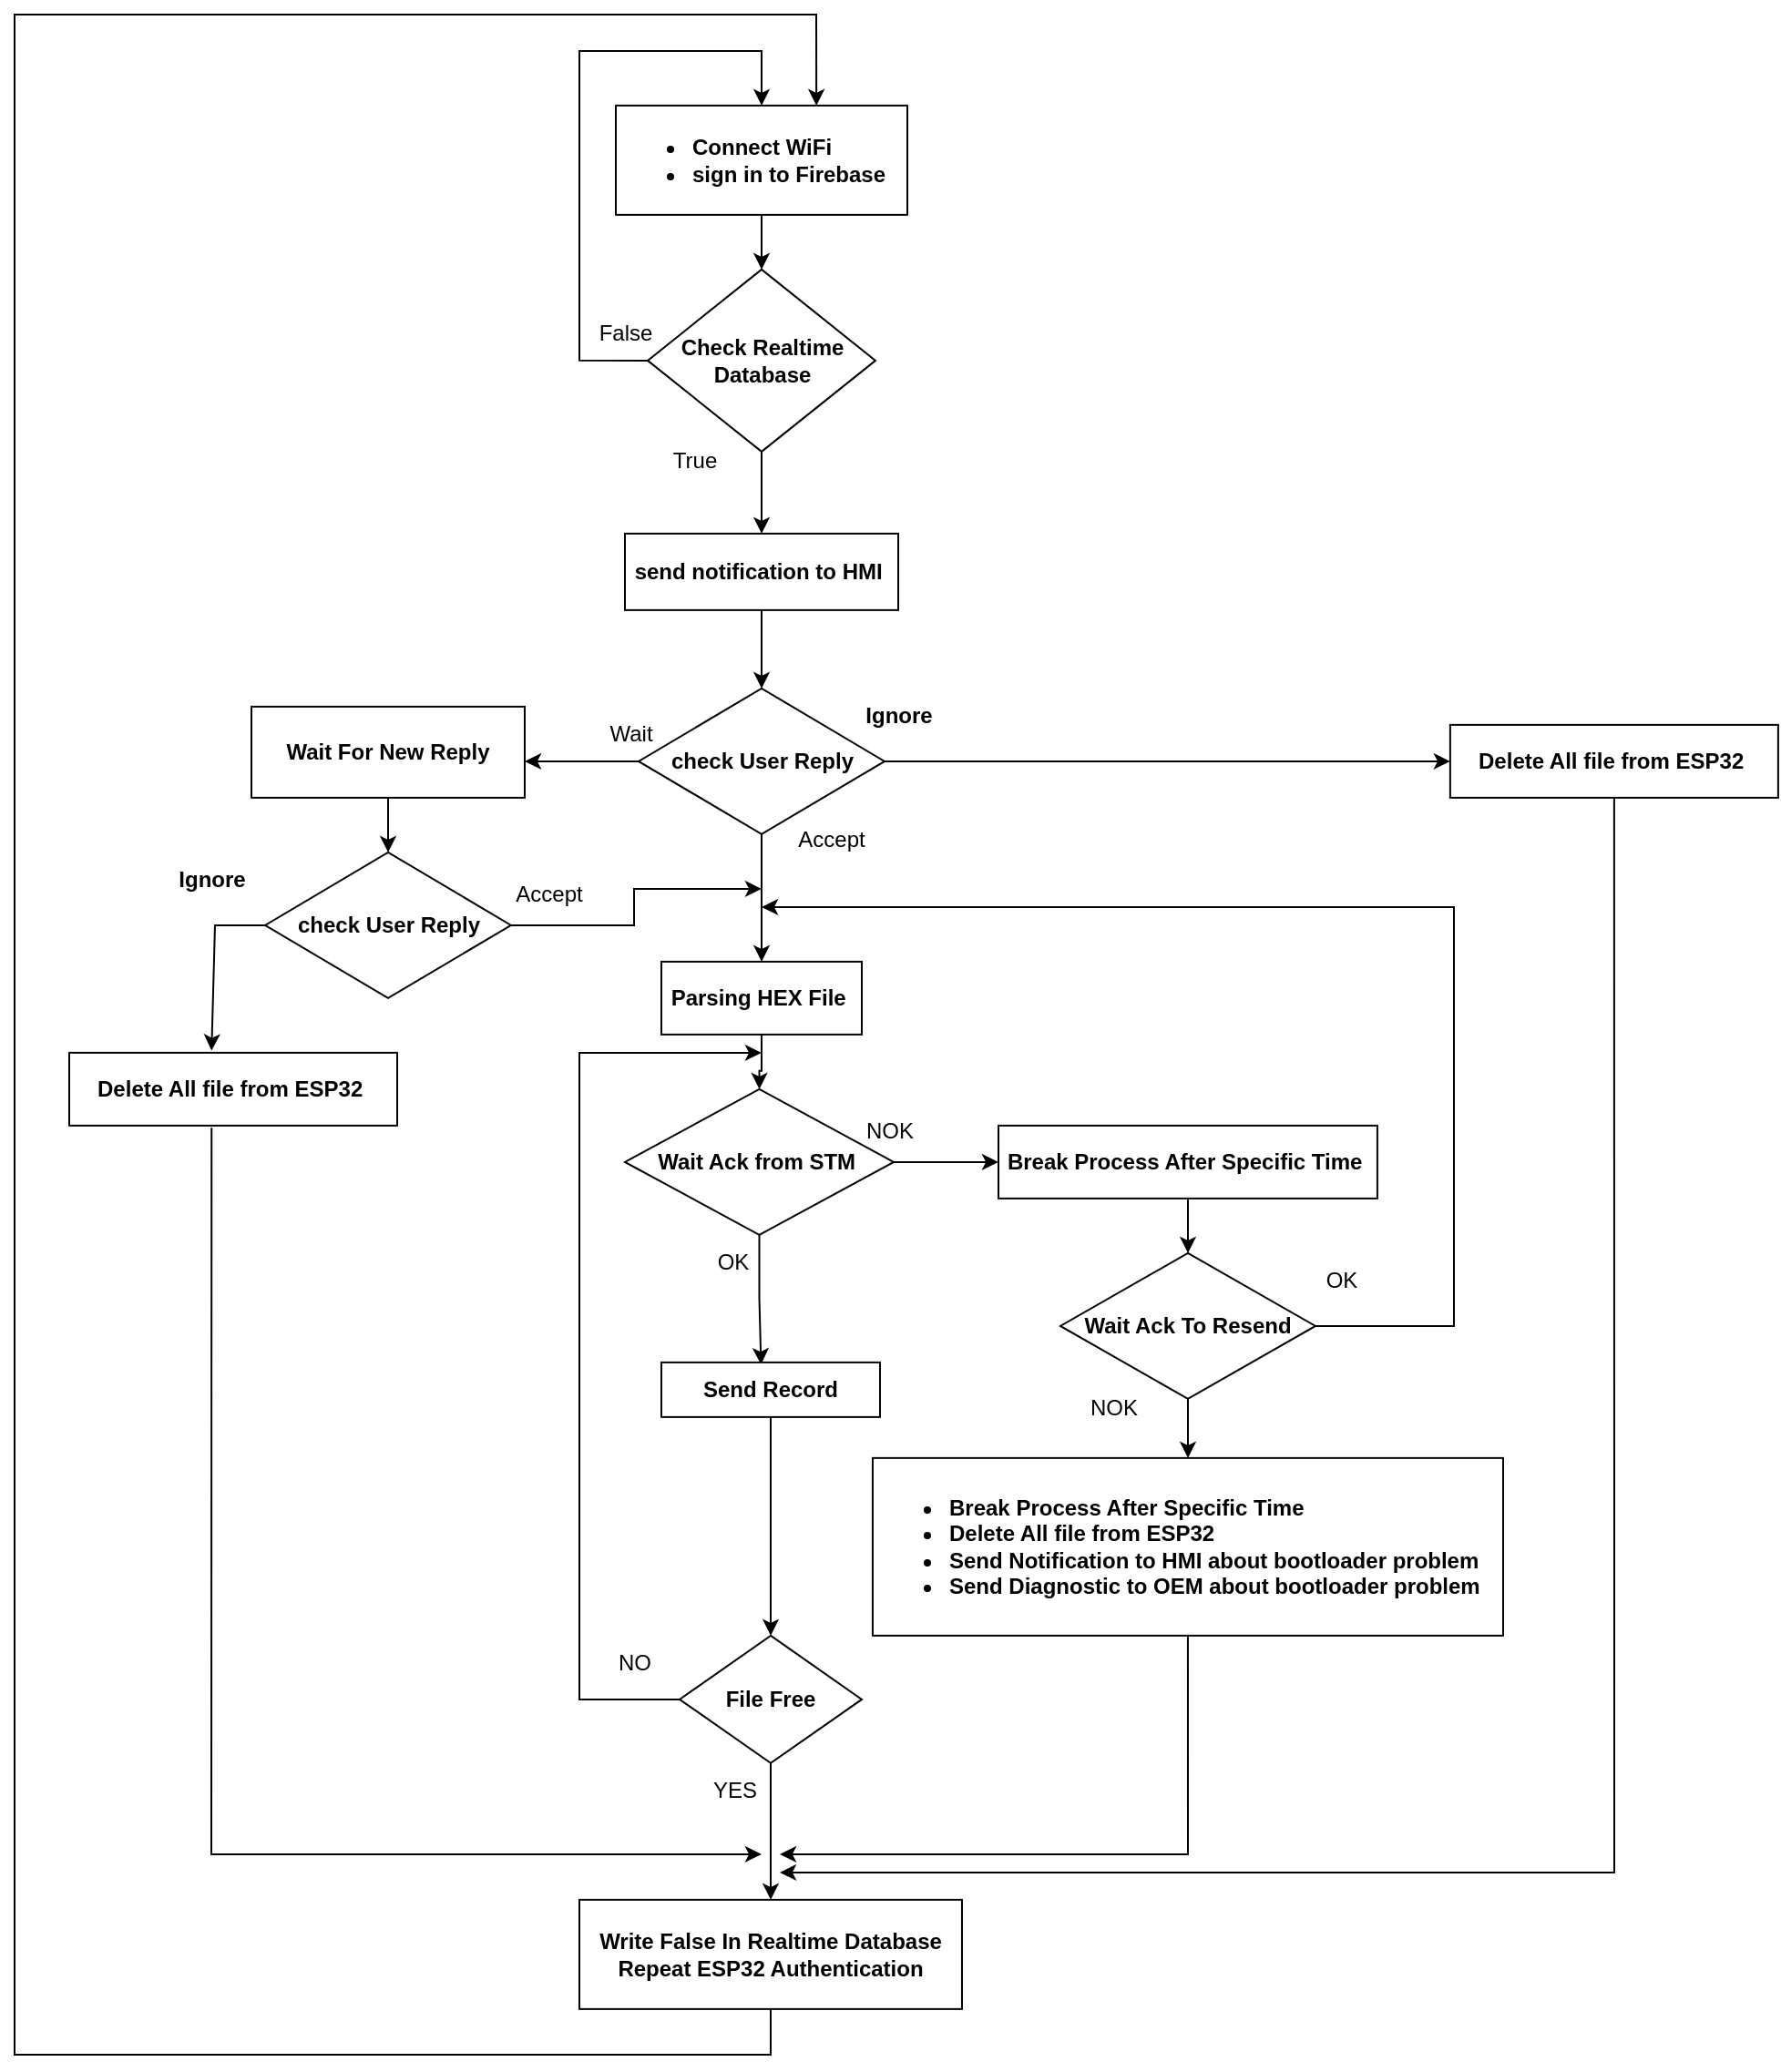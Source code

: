<mxfile version="21.2.8" type="device">
  <diagram id="C5RBs43oDa-KdzZeNtuy" name="Page-1">
    <mxGraphModel dx="1951" dy="1021" grid="1" gridSize="10" guides="1" tooltips="1" connect="1" arrows="1" fold="1" page="1" pageScale="1" pageWidth="827" pageHeight="1169" math="0" shadow="0">
      <root>
        <mxCell id="WIyWlLk6GJQsqaUBKTNV-0" />
        <mxCell id="WIyWlLk6GJQsqaUBKTNV-1" parent="WIyWlLk6GJQsqaUBKTNV-0" />
        <mxCell id="wDJ2rHYCWXNAn5WGUKju-63" value="&lt;ul&gt;&lt;li&gt;&lt;b&gt;Connect WiFi&amp;nbsp;&lt;/b&gt;&lt;/li&gt;&lt;li&gt;&lt;b&gt;sign in to Firebase&amp;nbsp;&lt;/b&gt;&lt;/li&gt;&lt;/ul&gt;" style="rounded=0;whiteSpace=wrap;html=1;align=left;" vertex="1" parent="WIyWlLk6GJQsqaUBKTNV-1">
          <mxGeometry x="570" y="169.94" width="160" height="60" as="geometry" />
        </mxCell>
        <mxCell id="wDJ2rHYCWXNAn5WGUKju-64" style="edgeStyle=orthogonalEdgeStyle;rounded=0;orthogonalLoop=1;jettySize=auto;html=1;entryX=0.5;entryY=0;entryDx=0;entryDy=0;exitX=0;exitY=0.5;exitDx=0;exitDy=0;" edge="1" parent="WIyWlLk6GJQsqaUBKTNV-1" source="wDJ2rHYCWXNAn5WGUKju-66" target="wDJ2rHYCWXNAn5WGUKju-63">
          <mxGeometry relative="1" as="geometry">
            <Array as="points">
              <mxPoint x="550" y="309.94" />
              <mxPoint x="550" y="139.94" />
              <mxPoint x="650" y="139.94" />
            </Array>
          </mxGeometry>
        </mxCell>
        <mxCell id="wDJ2rHYCWXNAn5WGUKju-130" value="" style="edgeStyle=orthogonalEdgeStyle;rounded=0;orthogonalLoop=1;jettySize=auto;html=1;" edge="1" parent="WIyWlLk6GJQsqaUBKTNV-1" source="wDJ2rHYCWXNAn5WGUKju-66" target="wDJ2rHYCWXNAn5WGUKju-69">
          <mxGeometry relative="1" as="geometry" />
        </mxCell>
        <mxCell id="wDJ2rHYCWXNAn5WGUKju-66" value="&lt;b&gt;Check Realtime Database&lt;/b&gt;" style="rhombus;whiteSpace=wrap;html=1;" vertex="1" parent="WIyWlLk6GJQsqaUBKTNV-1">
          <mxGeometry x="587.5" y="259.94" width="125" height="100" as="geometry" />
        </mxCell>
        <mxCell id="wDJ2rHYCWXNAn5WGUKju-67" value="False" style="text;html=1;align=center;verticalAlign=middle;resizable=0;points=[];autosize=1;strokeColor=none;fillColor=none;" vertex="1" parent="WIyWlLk6GJQsqaUBKTNV-1">
          <mxGeometry x="549.99" y="279.94" width="50" height="30" as="geometry" />
        </mxCell>
        <mxCell id="wDJ2rHYCWXNAn5WGUKju-68" value="" style="edgeStyle=orthogonalEdgeStyle;rounded=0;orthogonalLoop=1;jettySize=auto;html=1;" edge="1" parent="WIyWlLk6GJQsqaUBKTNV-1" source="wDJ2rHYCWXNAn5WGUKju-69" target="wDJ2rHYCWXNAn5WGUKju-72">
          <mxGeometry relative="1" as="geometry" />
        </mxCell>
        <mxCell id="wDJ2rHYCWXNAn5WGUKju-69" value="&lt;b&gt;send notification to HMI&amp;nbsp;&lt;/b&gt;" style="rounded=0;whiteSpace=wrap;html=1;" vertex="1" parent="WIyWlLk6GJQsqaUBKTNV-1">
          <mxGeometry x="575" y="404.94" width="150" height="42" as="geometry" />
        </mxCell>
        <mxCell id="wDJ2rHYCWXNAn5WGUKju-70" value="" style="edgeStyle=orthogonalEdgeStyle;rounded=0;orthogonalLoop=1;jettySize=auto;html=1;" edge="1" parent="WIyWlLk6GJQsqaUBKTNV-1" source="wDJ2rHYCWXNAn5WGUKju-72" target="wDJ2rHYCWXNAn5WGUKju-95">
          <mxGeometry relative="1" as="geometry" />
        </mxCell>
        <mxCell id="wDJ2rHYCWXNAn5WGUKju-71" value="" style="edgeStyle=orthogonalEdgeStyle;rounded=0;orthogonalLoop=1;jettySize=auto;html=1;" edge="1" parent="WIyWlLk6GJQsqaUBKTNV-1" source="wDJ2rHYCWXNAn5WGUKju-72" target="wDJ2rHYCWXNAn5WGUKju-106">
          <mxGeometry relative="1" as="geometry" />
        </mxCell>
        <mxCell id="wDJ2rHYCWXNAn5WGUKju-72" value="&lt;b&gt;check User Reply&lt;/b&gt;" style="rhombus;whiteSpace=wrap;html=1;" vertex="1" parent="WIyWlLk6GJQsqaUBKTNV-1">
          <mxGeometry x="582.5" y="489.94" width="135" height="80" as="geometry" />
        </mxCell>
        <mxCell id="wDJ2rHYCWXNAn5WGUKju-73" value="True" style="text;html=1;align=center;verticalAlign=middle;resizable=0;points=[];autosize=1;strokeColor=none;fillColor=none;" vertex="1" parent="WIyWlLk6GJQsqaUBKTNV-1">
          <mxGeometry x="587.5" y="349.94" width="50" height="30" as="geometry" />
        </mxCell>
        <mxCell id="wDJ2rHYCWXNAn5WGUKju-74" value="Wait" style="text;html=1;align=center;verticalAlign=middle;resizable=0;points=[];autosize=1;strokeColor=none;fillColor=none;" vertex="1" parent="WIyWlLk6GJQsqaUBKTNV-1">
          <mxGeometry x="552.5" y="499.94" width="50" height="30" as="geometry" />
        </mxCell>
        <mxCell id="wDJ2rHYCWXNAn5WGUKju-75" value="" style="edgeStyle=orthogonalEdgeStyle;rounded=0;orthogonalLoop=1;jettySize=auto;html=1;" edge="1" parent="WIyWlLk6GJQsqaUBKTNV-1" target="wDJ2rHYCWXNAn5WGUKju-90">
          <mxGeometry relative="1" as="geometry">
            <mxPoint x="1090" y="350" as="sourcePoint" />
          </mxGeometry>
        </mxCell>
        <mxCell id="wDJ2rHYCWXNAn5WGUKju-77" value="Accept" style="text;html=1;align=center;verticalAlign=middle;resizable=0;points=[];autosize=1;strokeColor=none;fillColor=none;" vertex="1" parent="WIyWlLk6GJQsqaUBKTNV-1">
          <mxGeometry x="657.5" y="557.94" width="60" height="30" as="geometry" />
        </mxCell>
        <mxCell id="wDJ2rHYCWXNAn5WGUKju-78" style="edgeStyle=orthogonalEdgeStyle;rounded=0;orthogonalLoop=1;jettySize=auto;html=1;entryX=0.456;entryY=0.039;entryDx=0;entryDy=0;entryPerimeter=0;" edge="1" parent="WIyWlLk6GJQsqaUBKTNV-1" source="wDJ2rHYCWXNAn5WGUKju-80" target="wDJ2rHYCWXNAn5WGUKju-88">
          <mxGeometry relative="1" as="geometry" />
        </mxCell>
        <mxCell id="wDJ2rHYCWXNAn5WGUKju-79" value="" style="edgeStyle=orthogonalEdgeStyle;rounded=0;orthogonalLoop=1;jettySize=auto;html=1;entryX=0;entryY=0.5;entryDx=0;entryDy=0;" edge="1" parent="WIyWlLk6GJQsqaUBKTNV-1" source="wDJ2rHYCWXNAn5WGUKju-80" target="wDJ2rHYCWXNAn5WGUKju-110">
          <mxGeometry relative="1" as="geometry">
            <mxPoint x="820" y="719.94" as="targetPoint" />
          </mxGeometry>
        </mxCell>
        <mxCell id="wDJ2rHYCWXNAn5WGUKju-80" value="&lt;b&gt;Wait Ack from STM&amp;nbsp;&lt;/b&gt;" style="rhombus;whiteSpace=wrap;html=1;" vertex="1" parent="WIyWlLk6GJQsqaUBKTNV-1">
          <mxGeometry x="575" y="709.94" width="147.5" height="80" as="geometry" />
        </mxCell>
        <mxCell id="wDJ2rHYCWXNAn5WGUKju-81" value="OK" style="text;html=1;align=center;verticalAlign=middle;resizable=0;points=[];autosize=1;strokeColor=none;fillColor=none;" vertex="1" parent="WIyWlLk6GJQsqaUBKTNV-1">
          <mxGeometry x="613.76" y="789.94" width="40" height="30" as="geometry" />
        </mxCell>
        <mxCell id="wDJ2rHYCWXNAn5WGUKju-82" style="edgeStyle=orthogonalEdgeStyle;rounded=0;orthogonalLoop=1;jettySize=auto;html=1;entryX=0.5;entryY=0;entryDx=0;entryDy=0;" edge="1" parent="WIyWlLk6GJQsqaUBKTNV-1" source="wDJ2rHYCWXNAn5WGUKju-83" target="wDJ2rHYCWXNAn5WGUKju-86">
          <mxGeometry relative="1" as="geometry" />
        </mxCell>
        <mxCell id="wDJ2rHYCWXNAn5WGUKju-83" value="&lt;b&gt;File Free&lt;/b&gt;" style="rhombus;whiteSpace=wrap;html=1;" vertex="1" parent="WIyWlLk6GJQsqaUBKTNV-1">
          <mxGeometry x="605" y="1009.94" width="100" height="70" as="geometry" />
        </mxCell>
        <mxCell id="wDJ2rHYCWXNAn5WGUKju-84" value="NO" style="text;html=1;align=center;verticalAlign=middle;resizable=0;points=[];autosize=1;strokeColor=none;fillColor=none;" vertex="1" parent="WIyWlLk6GJQsqaUBKTNV-1">
          <mxGeometry x="560" y="1009.94" width="40" height="30" as="geometry" />
        </mxCell>
        <mxCell id="wDJ2rHYCWXNAn5WGUKju-85" value="YES" style="text;html=1;align=center;verticalAlign=middle;resizable=0;points=[];autosize=1;strokeColor=none;fillColor=none;" vertex="1" parent="WIyWlLk6GJQsqaUBKTNV-1">
          <mxGeometry x="610" y="1079.94" width="50" height="30" as="geometry" />
        </mxCell>
        <mxCell id="wDJ2rHYCWXNAn5WGUKju-86" value="&lt;b&gt;Write False In Realtime Database&lt;br&gt;Repeat ESP32 Authentication&lt;/b&gt;" style="rounded=0;whiteSpace=wrap;html=1;" vertex="1" parent="WIyWlLk6GJQsqaUBKTNV-1">
          <mxGeometry x="549.99" y="1154.94" width="210" height="60" as="geometry" />
        </mxCell>
        <mxCell id="wDJ2rHYCWXNAn5WGUKju-87" style="edgeStyle=orthogonalEdgeStyle;rounded=0;orthogonalLoop=1;jettySize=auto;html=1;entryX=0.5;entryY=0;entryDx=0;entryDy=0;" edge="1" parent="WIyWlLk6GJQsqaUBKTNV-1" source="wDJ2rHYCWXNAn5WGUKju-88" target="wDJ2rHYCWXNAn5WGUKju-83">
          <mxGeometry relative="1" as="geometry" />
        </mxCell>
        <mxCell id="wDJ2rHYCWXNAn5WGUKju-88" value="&lt;b&gt;Send Record&lt;/b&gt;" style="rounded=0;whiteSpace=wrap;html=1;" vertex="1" parent="WIyWlLk6GJQsqaUBKTNV-1">
          <mxGeometry x="594.99" y="859.94" width="120" height="30" as="geometry" />
        </mxCell>
        <mxCell id="wDJ2rHYCWXNAn5WGUKju-89" value="" style="edgeStyle=orthogonalEdgeStyle;rounded=0;orthogonalLoop=1;jettySize=auto;html=1;" edge="1" parent="WIyWlLk6GJQsqaUBKTNV-1" target="wDJ2rHYCWXNAn5WGUKju-93">
          <mxGeometry relative="1" as="geometry">
            <mxPoint x="1089.99" y="450" as="sourcePoint" />
          </mxGeometry>
        </mxCell>
        <mxCell id="wDJ2rHYCWXNAn5WGUKju-92" value="" style="edgeStyle=orthogonalEdgeStyle;rounded=0;orthogonalLoop=1;jettySize=auto;html=1;" edge="1" parent="WIyWlLk6GJQsqaUBKTNV-1" target="wDJ2rHYCWXNAn5WGUKju-99">
          <mxGeometry relative="1" as="geometry">
            <mxPoint x="1177.5" y="530" as="sourcePoint" />
          </mxGeometry>
        </mxCell>
        <mxCell id="wDJ2rHYCWXNAn5WGUKju-94" value="" style="edgeStyle=orthogonalEdgeStyle;rounded=0;orthogonalLoop=1;jettySize=auto;html=1;" edge="1" parent="WIyWlLk6GJQsqaUBKTNV-1" source="wDJ2rHYCWXNAn5WGUKju-95" target="wDJ2rHYCWXNAn5WGUKju-80">
          <mxGeometry relative="1" as="geometry" />
        </mxCell>
        <mxCell id="wDJ2rHYCWXNAn5WGUKju-95" value="&lt;b style=&quot;background-color: initial;&quot;&gt;Parsing HEX File&amp;nbsp;&lt;/b&gt;" style="rounded=0;whiteSpace=wrap;html=1;align=center;" vertex="1" parent="WIyWlLk6GJQsqaUBKTNV-1">
          <mxGeometry x="594.99" y="639.94" width="110.01" height="40" as="geometry" />
        </mxCell>
        <mxCell id="wDJ2rHYCWXNAn5WGUKju-96" value="" style="endArrow=classic;html=1;rounded=0;exitX=0.5;exitY=1;exitDx=0;exitDy=0;entryX=0.5;entryY=0;entryDx=0;entryDy=0;" edge="1" parent="WIyWlLk6GJQsqaUBKTNV-1" source="wDJ2rHYCWXNAn5WGUKju-63" target="wDJ2rHYCWXNAn5WGUKju-66">
          <mxGeometry width="50" height="50" relative="1" as="geometry">
            <mxPoint x="720" y="29.94" as="sourcePoint" />
            <mxPoint x="770" y="-20.06" as="targetPoint" />
          </mxGeometry>
        </mxCell>
        <mxCell id="wDJ2rHYCWXNAn5WGUKju-101" value="" style="endArrow=classic;html=1;rounded=0;exitX=0;exitY=0.5;exitDx=0;exitDy=0;" edge="1" parent="WIyWlLk6GJQsqaUBKTNV-1" source="wDJ2rHYCWXNAn5WGUKju-72">
          <mxGeometry width="50" height="50" relative="1" as="geometry">
            <mxPoint x="600" y="299.94" as="sourcePoint" />
            <mxPoint x="520" y="529.94" as="targetPoint" />
          </mxGeometry>
        </mxCell>
        <mxCell id="wDJ2rHYCWXNAn5WGUKju-102" value="" style="endArrow=classic;html=1;rounded=0;exitX=0;exitY=0.5;exitDx=0;exitDy=0;" edge="1" parent="WIyWlLk6GJQsqaUBKTNV-1" source="wDJ2rHYCWXNAn5WGUKju-83">
          <mxGeometry width="50" height="50" relative="1" as="geometry">
            <mxPoint x="600.01" y="989.94" as="sourcePoint" />
            <mxPoint x="650" y="689.94" as="targetPoint" />
            <Array as="points">
              <mxPoint x="550.01" y="1044.94" />
              <mxPoint x="550" y="689.94" />
            </Array>
          </mxGeometry>
        </mxCell>
        <mxCell id="wDJ2rHYCWXNAn5WGUKju-103" value="" style="edgeStyle=orthogonalEdgeStyle;rounded=0;orthogonalLoop=1;jettySize=auto;html=1;" edge="1" parent="WIyWlLk6GJQsqaUBKTNV-1" source="wDJ2rHYCWXNAn5WGUKju-104" target="wDJ2rHYCWXNAn5WGUKju-119">
          <mxGeometry relative="1" as="geometry" />
        </mxCell>
        <mxCell id="wDJ2rHYCWXNAn5WGUKju-104" value="&lt;b&gt;Wait For New Reply&lt;/b&gt;" style="rounded=0;whiteSpace=wrap;html=1;" vertex="1" parent="WIyWlLk6GJQsqaUBKTNV-1">
          <mxGeometry x="370" y="499.94" width="150" height="50" as="geometry" />
        </mxCell>
        <mxCell id="wDJ2rHYCWXNAn5WGUKju-105" value="&lt;b&gt;Ignore&lt;/b&gt;" style="text;html=1;align=center;verticalAlign=middle;resizable=0;points=[];autosize=1;strokeColor=none;fillColor=none;" vertex="1" parent="WIyWlLk6GJQsqaUBKTNV-1">
          <mxGeometry x="695" y="489.94" width="60" height="30" as="geometry" />
        </mxCell>
        <mxCell id="wDJ2rHYCWXNAn5WGUKju-106" value="&lt;b style=&quot;background-color: initial; border-color: var(--border-color);&quot;&gt;Delete All file from ESP32&amp;nbsp;&lt;/b&gt;" style="rounded=0;whiteSpace=wrap;html=1;align=center;" vertex="1" parent="WIyWlLk6GJQsqaUBKTNV-1">
          <mxGeometry x="1027.94" y="509.94" width="180.01" height="40" as="geometry" />
        </mxCell>
        <mxCell id="wDJ2rHYCWXNAn5WGUKju-107" value="" style="endArrow=classic;html=1;rounded=0;exitX=0.5;exitY=1;exitDx=0;exitDy=0;" edge="1" parent="WIyWlLk6GJQsqaUBKTNV-1" source="wDJ2rHYCWXNAn5WGUKju-106">
          <mxGeometry width="50" height="50" relative="1" as="geometry">
            <mxPoint x="867.95" y="609.94" as="sourcePoint" />
            <mxPoint x="660" y="1139.94" as="targetPoint" />
            <Array as="points">
              <mxPoint x="1118" y="1139.94" />
              <mxPoint x="980" y="1139.94" />
              <mxPoint x="910" y="1139.94" />
              <mxPoint x="790" y="1139.94" />
            </Array>
          </mxGeometry>
        </mxCell>
        <mxCell id="wDJ2rHYCWXNAn5WGUKju-109" value="" style="edgeStyle=orthogonalEdgeStyle;rounded=0;orthogonalLoop=1;jettySize=auto;html=1;" edge="1" parent="WIyWlLk6GJQsqaUBKTNV-1" source="wDJ2rHYCWXNAn5WGUKju-110" target="wDJ2rHYCWXNAn5WGUKju-112">
          <mxGeometry relative="1" as="geometry" />
        </mxCell>
        <mxCell id="wDJ2rHYCWXNAn5WGUKju-110" value="&lt;div style=&quot;text-align: left;&quot;&gt;&lt;b style=&quot;background-color: initial;&quot;&gt;Break Process After Specific Time&lt;/b&gt;&lt;b style=&quot;background-color: initial;&quot;&gt;&amp;nbsp;&lt;/b&gt;&lt;/div&gt;" style="rounded=0;whiteSpace=wrap;html=1;" vertex="1" parent="WIyWlLk6GJQsqaUBKTNV-1">
          <mxGeometry x="780" y="729.94" width="207.96" height="40" as="geometry" />
        </mxCell>
        <mxCell id="wDJ2rHYCWXNAn5WGUKju-111" value="" style="edgeStyle=orthogonalEdgeStyle;rounded=0;orthogonalLoop=1;jettySize=auto;html=1;" edge="1" parent="WIyWlLk6GJQsqaUBKTNV-1" source="wDJ2rHYCWXNAn5WGUKju-112" target="wDJ2rHYCWXNAn5WGUKju-117">
          <mxGeometry relative="1" as="geometry" />
        </mxCell>
        <mxCell id="wDJ2rHYCWXNAn5WGUKju-112" value="&lt;b style=&quot;border-color: var(--border-color);&quot;&gt;Wait Ack To Resend&lt;/b&gt;" style="rhombus;whiteSpace=wrap;html=1;" vertex="1" parent="WIyWlLk6GJQsqaUBKTNV-1">
          <mxGeometry x="813.98" y="799.94" width="140" height="80" as="geometry" />
        </mxCell>
        <mxCell id="wDJ2rHYCWXNAn5WGUKju-113" value="OK" style="text;html=1;align=center;verticalAlign=middle;resizable=0;points=[];autosize=1;strokeColor=none;fillColor=none;" vertex="1" parent="WIyWlLk6GJQsqaUBKTNV-1">
          <mxGeometry x="947.96" y="799.94" width="40" height="30" as="geometry" />
        </mxCell>
        <mxCell id="wDJ2rHYCWXNAn5WGUKju-114" value="" style="endArrow=classic;html=1;rounded=0;exitX=1;exitY=0.5;exitDx=0;exitDy=0;" edge="1" parent="WIyWlLk6GJQsqaUBKTNV-1" source="wDJ2rHYCWXNAn5WGUKju-112">
          <mxGeometry width="50" height="50" relative="1" as="geometry">
            <mxPoint x="730" y="889.94" as="sourcePoint" />
            <mxPoint x="650" y="609.94" as="targetPoint" />
            <Array as="points">
              <mxPoint x="1030" y="839.94" />
              <mxPoint x="1030" y="609.94" />
            </Array>
          </mxGeometry>
        </mxCell>
        <mxCell id="wDJ2rHYCWXNAn5WGUKju-115" value="NOK" style="text;html=1;align=center;verticalAlign=middle;resizable=0;points=[];autosize=1;strokeColor=none;fillColor=none;" vertex="1" parent="WIyWlLk6GJQsqaUBKTNV-1">
          <mxGeometry x="818" y="869.94" width="50" height="30" as="geometry" />
        </mxCell>
        <mxCell id="wDJ2rHYCWXNAn5WGUKju-116" value="NOK" style="text;html=1;align=center;verticalAlign=middle;resizable=0;points=[];autosize=1;strokeColor=none;fillColor=none;" vertex="1" parent="WIyWlLk6GJQsqaUBKTNV-1">
          <mxGeometry x="695" y="717.94" width="50" height="30" as="geometry" />
        </mxCell>
        <mxCell id="wDJ2rHYCWXNAn5WGUKju-117" value="&lt;ul&gt;&lt;li&gt;&lt;b&gt;&lt;b style=&quot;border-color: var(--border-color); background-color: initial;&quot;&gt;Break Process After Specific Time&lt;/b&gt;&lt;b style=&quot;border-color: var(--border-color); background-color: initial;&quot;&gt;&amp;nbsp;&lt;/b&gt;&lt;br&gt;&lt;/b&gt;&lt;/li&gt;&lt;li&gt;&lt;b&gt;Delete All file from ESP32&amp;nbsp;&lt;/b&gt;&lt;/li&gt;&lt;li&gt;&lt;b style=&quot;background-color: initial; border-color: var(--border-color); text-align: center;&quot;&gt;Send Notification to HMI about bootloader problem&amp;nbsp;&lt;/b&gt;&lt;br&gt;&lt;/li&gt;&lt;li style=&quot;border-color: var(--border-color);&quot;&gt;&lt;b style=&quot;border-color: var(--border-color); background-color: initial; text-align: center;&quot;&gt;Send Diagnostic to OEM about bootloader problem&amp;nbsp;&lt;/b&gt;&lt;/li&gt;&lt;/ul&gt;" style="rounded=0;whiteSpace=wrap;html=1;align=left;" vertex="1" parent="WIyWlLk6GJQsqaUBKTNV-1">
          <mxGeometry x="710.97" y="912.44" width="346.02" height="97.5" as="geometry" />
        </mxCell>
        <mxCell id="wDJ2rHYCWXNAn5WGUKju-118" value="" style="endArrow=classic;html=1;rounded=0;exitX=0.5;exitY=1;exitDx=0;exitDy=0;" edge="1" parent="WIyWlLk6GJQsqaUBKTNV-1" source="wDJ2rHYCWXNAn5WGUKju-117">
          <mxGeometry width="50" height="50" relative="1" as="geometry">
            <mxPoint x="730" y="1019.94" as="sourcePoint" />
            <mxPoint x="660" y="1129.94" as="targetPoint" />
            <Array as="points">
              <mxPoint x="884" y="1129.94" />
            </Array>
          </mxGeometry>
        </mxCell>
        <mxCell id="wDJ2rHYCWXNAn5WGUKju-119" value="&lt;b&gt;check User Reply&lt;/b&gt;" style="rhombus;whiteSpace=wrap;html=1;" vertex="1" parent="WIyWlLk6GJQsqaUBKTNV-1">
          <mxGeometry x="377.5" y="579.94" width="135" height="80" as="geometry" />
        </mxCell>
        <mxCell id="wDJ2rHYCWXNAn5WGUKju-120" value="" style="endArrow=classic;html=1;rounded=0;exitX=0;exitY=0.5;exitDx=0;exitDy=0;entryX=0.434;entryY=-0.029;entryDx=0;entryDy=0;entryPerimeter=0;" edge="1" parent="WIyWlLk6GJQsqaUBKTNV-1" source="wDJ2rHYCWXNAn5WGUKju-119" target="wDJ2rHYCWXNAn5WGUKju-124">
          <mxGeometry width="50" height="50" relative="1" as="geometry">
            <mxPoint x="1050" y="759.94" as="sourcePoint" />
            <mxPoint x="350" y="679.94" as="targetPoint" />
            <Array as="points">
              <mxPoint x="350" y="619.94" />
            </Array>
          </mxGeometry>
        </mxCell>
        <mxCell id="wDJ2rHYCWXNAn5WGUKju-121" value="Accept" style="text;html=1;align=center;verticalAlign=middle;resizable=0;points=[];autosize=1;strokeColor=none;fillColor=none;" vertex="1" parent="WIyWlLk6GJQsqaUBKTNV-1">
          <mxGeometry x="502.5" y="587.94" width="60" height="30" as="geometry" />
        </mxCell>
        <mxCell id="wDJ2rHYCWXNAn5WGUKju-122" value="" style="endArrow=classic;html=1;rounded=0;exitX=1;exitY=0.5;exitDx=0;exitDy=0;" edge="1" parent="WIyWlLk6GJQsqaUBKTNV-1" source="wDJ2rHYCWXNAn5WGUKju-119">
          <mxGeometry width="50" height="50" relative="1" as="geometry">
            <mxPoint x="1050" y="759.94" as="sourcePoint" />
            <mxPoint x="650" y="599.94" as="targetPoint" />
            <Array as="points">
              <mxPoint x="580" y="619.94" />
              <mxPoint x="580" y="599.94" />
            </Array>
          </mxGeometry>
        </mxCell>
        <mxCell id="wDJ2rHYCWXNAn5WGUKju-123" value="&lt;b&gt;Ignore&lt;/b&gt;" style="text;html=1;align=center;verticalAlign=middle;resizable=0;points=[];autosize=1;strokeColor=none;fillColor=none;" vertex="1" parent="WIyWlLk6GJQsqaUBKTNV-1">
          <mxGeometry x="317.5" y="579.94" width="60" height="30" as="geometry" />
        </mxCell>
        <mxCell id="wDJ2rHYCWXNAn5WGUKju-124" value="&lt;b style=&quot;background-color: initial; border-color: var(--border-color);&quot;&gt;Delete All file from ESP32&amp;nbsp;&lt;/b&gt;" style="rounded=0;whiteSpace=wrap;html=1;align=center;" vertex="1" parent="WIyWlLk6GJQsqaUBKTNV-1">
          <mxGeometry x="270" y="689.94" width="180.01" height="40" as="geometry" />
        </mxCell>
        <mxCell id="wDJ2rHYCWXNAn5WGUKju-125" value="" style="endArrow=classic;html=1;rounded=0;exitX=0.434;exitY=1.029;exitDx=0;exitDy=0;exitPerimeter=0;" edge="1" parent="WIyWlLk6GJQsqaUBKTNV-1" source="wDJ2rHYCWXNAn5WGUKju-124">
          <mxGeometry width="50" height="50" relative="1" as="geometry">
            <mxPoint x="1050" y="839.94" as="sourcePoint" />
            <mxPoint x="650" y="1129.94" as="targetPoint" />
            <Array as="points">
              <mxPoint x="348" y="1129.94" />
            </Array>
          </mxGeometry>
        </mxCell>
        <mxCell id="wDJ2rHYCWXNAn5WGUKju-131" value="" style="endArrow=classic;html=1;rounded=0;exitX=0.5;exitY=1;exitDx=0;exitDy=0;entryX=0.688;entryY=0.001;entryDx=0;entryDy=0;entryPerimeter=0;" edge="1" parent="WIyWlLk6GJQsqaUBKTNV-1" source="wDJ2rHYCWXNAn5WGUKju-86" target="wDJ2rHYCWXNAn5WGUKju-63">
          <mxGeometry width="50" height="50" relative="1" as="geometry">
            <mxPoint x="830" y="860" as="sourcePoint" />
            <mxPoint x="700" y="110" as="targetPoint" />
            <Array as="points">
              <mxPoint x="655" y="1240" />
              <mxPoint x="430" y="1240" />
              <mxPoint x="240" y="1240" />
              <mxPoint x="240" y="120" />
              <mxPoint x="680" y="120" />
            </Array>
          </mxGeometry>
        </mxCell>
      </root>
    </mxGraphModel>
  </diagram>
</mxfile>
